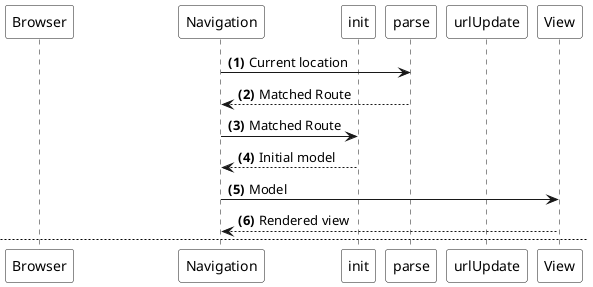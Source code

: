 @startuml

autonumber "<b>(#)"

participant Browser #white
participant Navigation #white
participant init #white
participant parse #white
participant urlUpdate #white
participant View #white

Navigation -> parse : Current location
parse --> Navigation : Matched Route
Navigation -> init : Matched Route
init --> Navigation : Initial model
Navigation -> View : Model
View --> Navigation : Rendered view

newpage

autonumber 1 "<b>(#)"
Browser -> Navigation : Location change event
Navigation -> parse : New location
parse --> Navigation : Matched Route
Navigation -> urlUpdate : Matched Route
urlUpdate --> Navigation : Updated model
Navigation -> View : Model
View --> Navigation : Rendered view

@enduml


